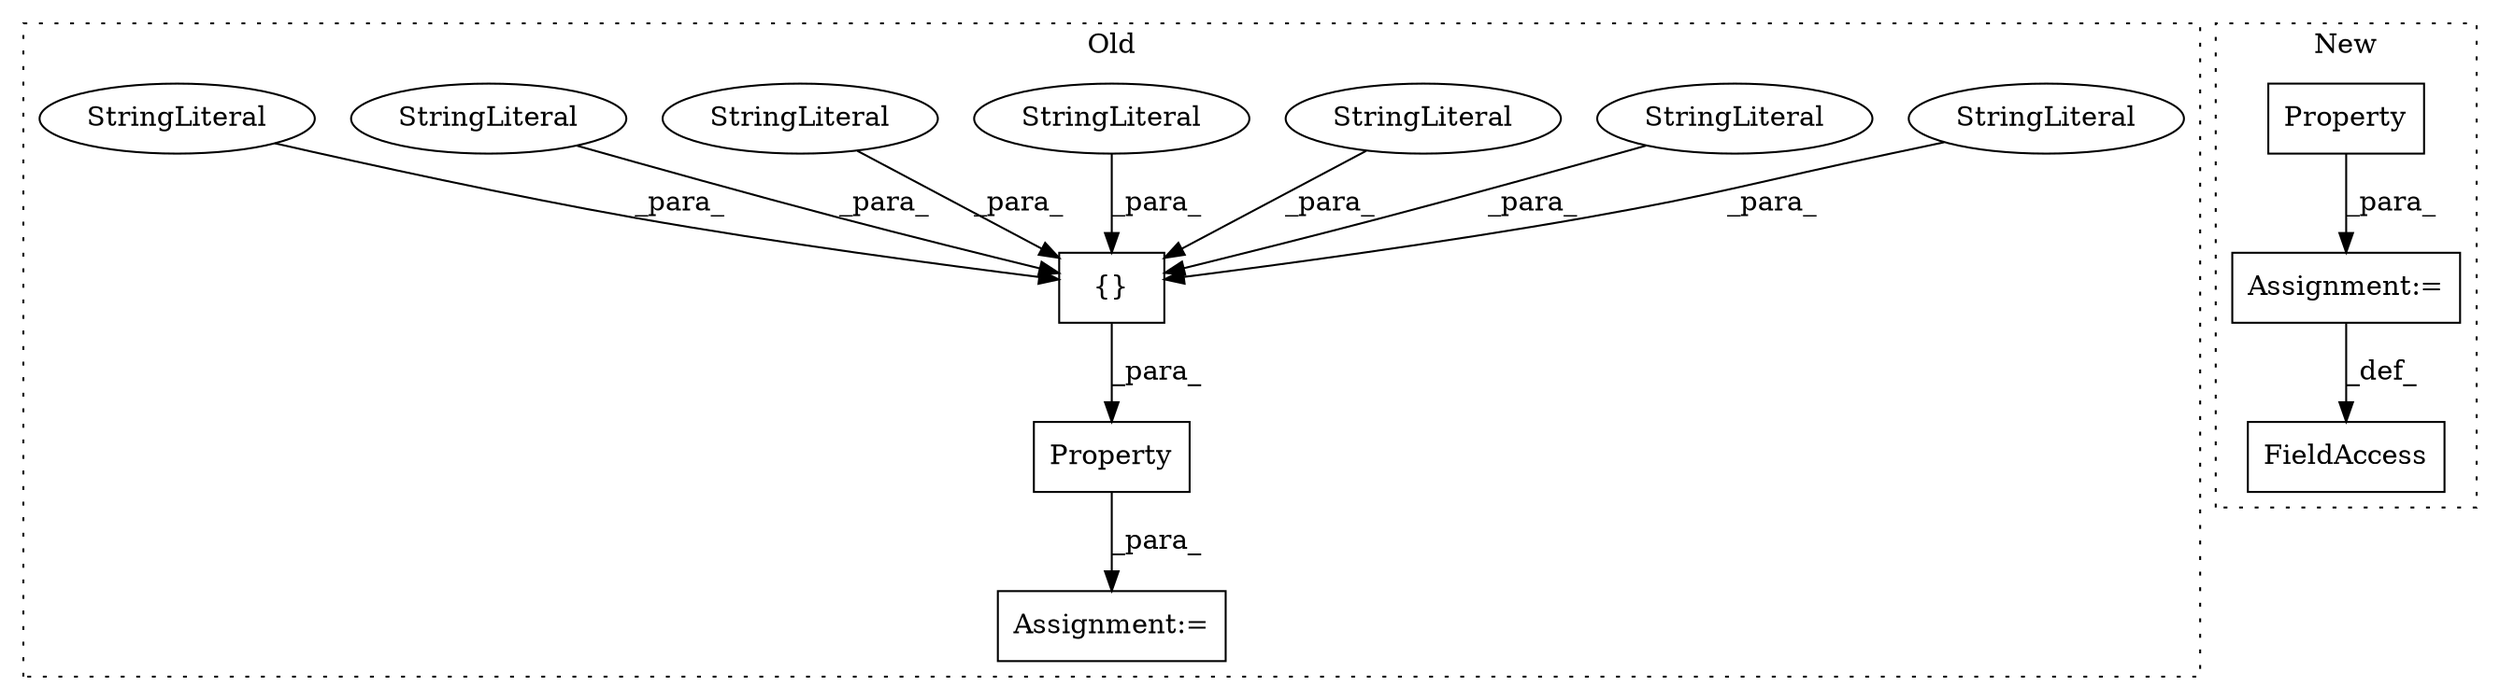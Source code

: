 digraph G {
subgraph cluster0 {
1 [label="Property" a="32" s="12927,13079" l="9,1" shape="box"];
3 [label="{}" a="4" s="12948,13078" l="1,1" shape="box"];
4 [label="Assignment:=" a="7" s="12926" l="1" shape="box"];
5 [label="StringLiteral" a="45" s="13036" l="6" shape="ellipse"];
6 [label="StringLiteral" a="45" s="12976" l="19" shape="ellipse"];
7 [label="StringLiteral" a="45" s="12963" l="12" shape="ellipse"];
10 [label="StringLiteral" a="45" s="13059" l="7" shape="ellipse"];
11 [label="StringLiteral" a="45" s="13067" l="11" shape="ellipse"];
12 [label="StringLiteral" a="45" s="12949" l="13" shape="ellipse"];
13 [label="StringLiteral" a="45" s="13043" l="5" shape="ellipse"];
label = "Old";
style="dotted";
}
subgraph cluster1 {
2 [label="Property" a="32" s="12768" l="10" shape="box"];
8 [label="FieldAccess" a="22" s="12763" l="4" shape="box"];
9 [label="Assignment:=" a="7" s="12767" l="1" shape="box"];
label = "New";
style="dotted";
}
1 -> 4 [label="_para_"];
2 -> 9 [label="_para_"];
3 -> 1 [label="_para_"];
5 -> 3 [label="_para_"];
6 -> 3 [label="_para_"];
7 -> 3 [label="_para_"];
9 -> 8 [label="_def_"];
10 -> 3 [label="_para_"];
11 -> 3 [label="_para_"];
12 -> 3 [label="_para_"];
13 -> 3 [label="_para_"];
}